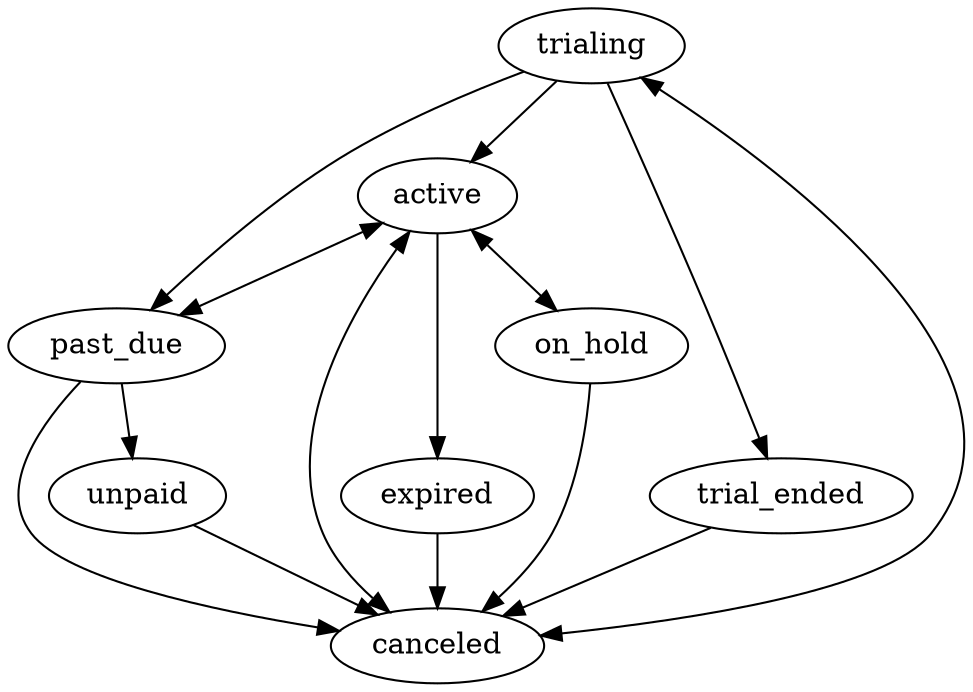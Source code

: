 digraph subscription_states {
 concentrate=true;
 trialing -> active;
 trialing -> trial_ended;
 trialing -> past_due;
 trialing -> canceled;
 trial_ended -> canceled;
 active -> canceled;
 active -> past_due;
 active -> expired;
 active -> on_hold
 past_due -> unpaid;
 past_due -> active;
 past_due -> canceled;
 unpaid -> canceled;
 expired -> canceled;
 canceled -> active;
 canceled -> trialing;
 on_hold -> active;
 on_hold -> canceled;
}

